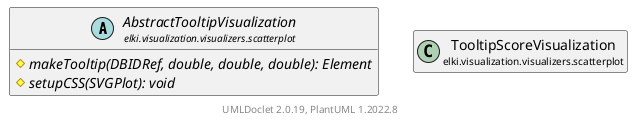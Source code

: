 @startuml
    remove .*\.(Instance|Par|Parameterizer|Factory)$
    set namespaceSeparator none
    hide empty fields
    hide empty methods

    class "<size:14>TooltipScoreVisualization.Instance\n<size:10>elki.visualization.visualizers.scatterplot" as elki.visualization.visualizers.scatterplot.TooltipScoreVisualization.Instance [[TooltipScoreVisualization.Instance.html]] {
        -result: Relation<? extends Number>
        -fontsize: double
        +Instance(VisualizerContext, VisualizationTask, VisualizationPlot, double, double, Projection)
        #makeTooltip(DBIDRef, double, double, double): Element
        #setupCSS(SVGPlot): void
    }

    abstract class "<size:14>AbstractTooltipVisualization\n<size:10>elki.visualization.visualizers.scatterplot" as elki.visualization.visualizers.scatterplot.AbstractTooltipVisualization [[AbstractTooltipVisualization.html]] {
        {abstract} #makeTooltip(DBIDRef, double, double, double): Element
        {abstract} #setupCSS(SVGPlot): void
    }
    class "<size:14>TooltipScoreVisualization\n<size:10>elki.visualization.visualizers.scatterplot" as elki.visualization.visualizers.scatterplot.TooltipScoreVisualization [[TooltipScoreVisualization.html]]

    elki.visualization.visualizers.scatterplot.AbstractTooltipVisualization <|-- elki.visualization.visualizers.scatterplot.TooltipScoreVisualization.Instance
    elki.visualization.visualizers.scatterplot.TooltipScoreVisualization +-- elki.visualization.visualizers.scatterplot.TooltipScoreVisualization.Instance

    center footer UMLDoclet 2.0.19, PlantUML 1.2022.8
@enduml
